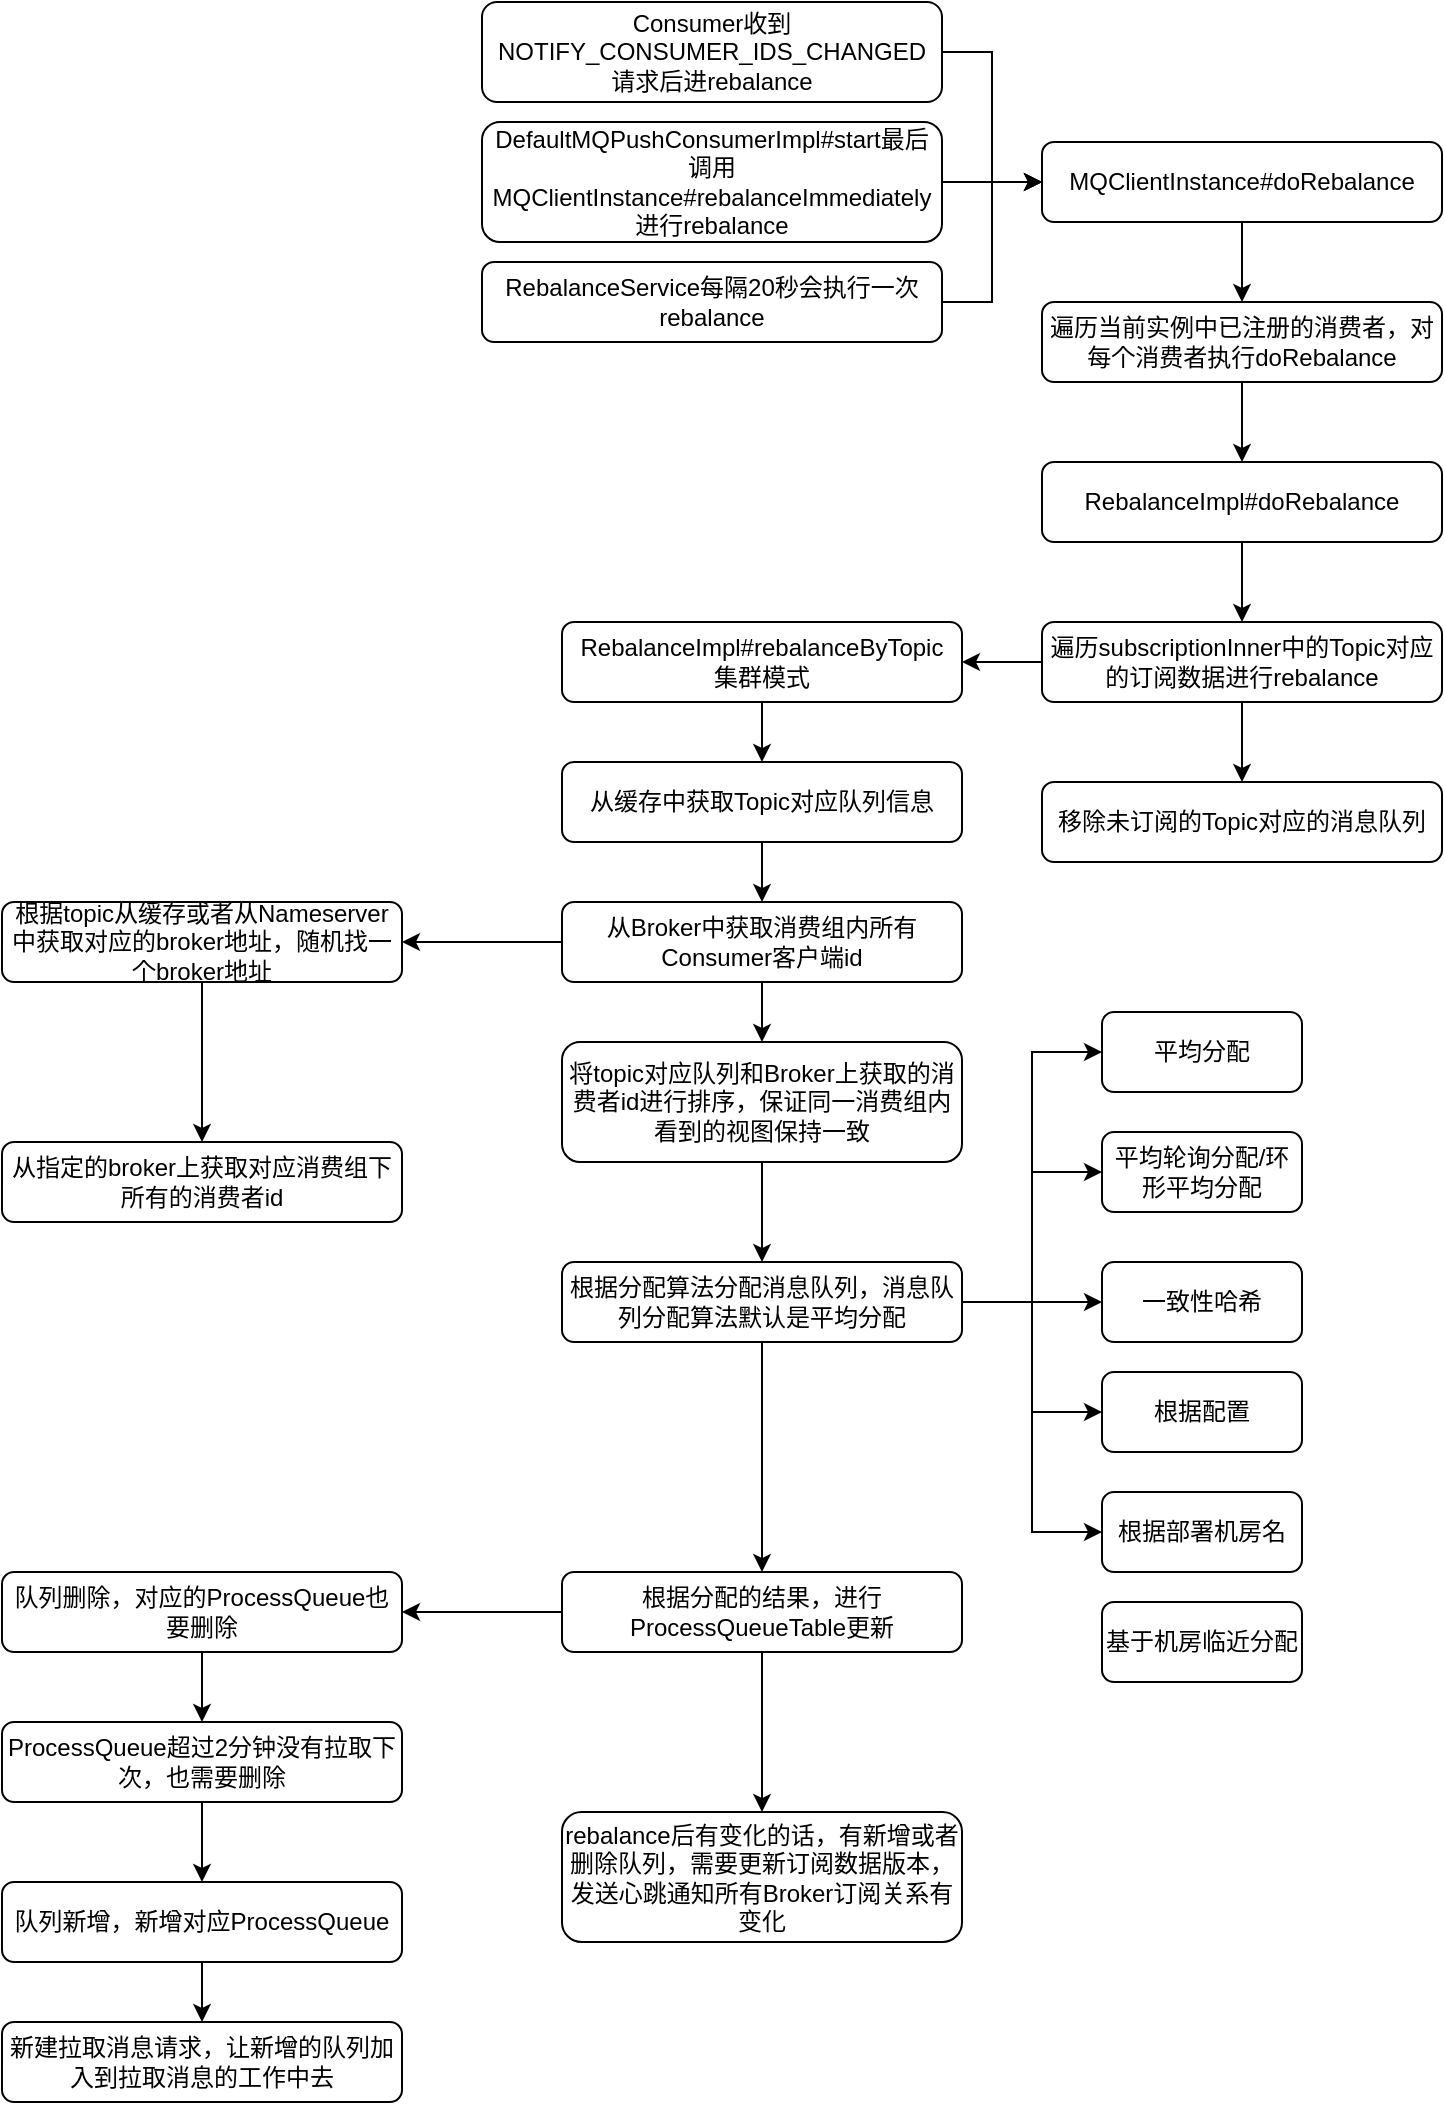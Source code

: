 <mxfile version="12.9.9" type="device"><diagram id="C5RBs43oDa-KdzZeNtuy" name="Page-1"><mxGraphModel dx="1679" dy="505" grid="1" gridSize="10" guides="1" tooltips="1" connect="1" arrows="1" fold="1" page="1" pageScale="1" pageWidth="827" pageHeight="1169" math="0" shadow="0"><root><mxCell id="WIyWlLk6GJQsqaUBKTNV-0"/><mxCell id="WIyWlLk6GJQsqaUBKTNV-1" parent="WIyWlLk6GJQsqaUBKTNV-0"/><mxCell id="kP-ccl8qXI2s-ekmCmYE-8" value="" style="edgeStyle=orthogonalEdgeStyle;rounded=0;orthogonalLoop=1;jettySize=auto;html=1;" parent="WIyWlLk6GJQsqaUBKTNV-1" source="WIyWlLk6GJQsqaUBKTNV-3" target="kP-ccl8qXI2s-ekmCmYE-7" edge="1"><mxGeometry relative="1" as="geometry"/></mxCell><mxCell id="WIyWlLk6GJQsqaUBKTNV-3" value="MQClientInstance#doRebalance" style="rounded=1;whiteSpace=wrap;html=1;fontSize=12;glass=0;strokeWidth=1;shadow=0;" parent="WIyWlLk6GJQsqaUBKTNV-1" vertex="1"><mxGeometry x="300" y="80" width="200" height="40" as="geometry"/></mxCell><mxCell id="kP-ccl8qXI2s-ekmCmYE-10" value="" style="edgeStyle=orthogonalEdgeStyle;rounded=0;orthogonalLoop=1;jettySize=auto;html=1;" parent="WIyWlLk6GJQsqaUBKTNV-1" source="kP-ccl8qXI2s-ekmCmYE-7" target="kP-ccl8qXI2s-ekmCmYE-9" edge="1"><mxGeometry relative="1" as="geometry"/></mxCell><mxCell id="kP-ccl8qXI2s-ekmCmYE-7" value="遍历当前实例中已注册的消费者，对每个消费者执行doRebalance" style="rounded=1;whiteSpace=wrap;html=1;fontSize=12;glass=0;strokeWidth=1;shadow=0;" parent="WIyWlLk6GJQsqaUBKTNV-1" vertex="1"><mxGeometry x="300" y="160" width="200" height="40" as="geometry"/></mxCell><mxCell id="kP-ccl8qXI2s-ekmCmYE-12" value="" style="edgeStyle=orthogonalEdgeStyle;rounded=0;orthogonalLoop=1;jettySize=auto;html=1;" parent="WIyWlLk6GJQsqaUBKTNV-1" source="kP-ccl8qXI2s-ekmCmYE-9" target="kP-ccl8qXI2s-ekmCmYE-11" edge="1"><mxGeometry relative="1" as="geometry"/></mxCell><mxCell id="kP-ccl8qXI2s-ekmCmYE-9" value="RebalanceImpl#doRebalance" style="rounded=1;whiteSpace=wrap;html=1;fontSize=12;glass=0;strokeWidth=1;shadow=0;" parent="WIyWlLk6GJQsqaUBKTNV-1" vertex="1"><mxGeometry x="300" y="240" width="200" height="40" as="geometry"/></mxCell><mxCell id="kP-ccl8qXI2s-ekmCmYE-14" value="" style="edgeStyle=orthogonalEdgeStyle;rounded=0;orthogonalLoop=1;jettySize=auto;html=1;" parent="WIyWlLk6GJQsqaUBKTNV-1" source="kP-ccl8qXI2s-ekmCmYE-11" target="kP-ccl8qXI2s-ekmCmYE-13" edge="1"><mxGeometry relative="1" as="geometry"/></mxCell><mxCell id="947GnWadryJJVvFJv2xg-1" value="" style="edgeStyle=orthogonalEdgeStyle;rounded=0;orthogonalLoop=1;jettySize=auto;html=1;" edge="1" parent="WIyWlLk6GJQsqaUBKTNV-1" source="kP-ccl8qXI2s-ekmCmYE-11" target="947GnWadryJJVvFJv2xg-0"><mxGeometry relative="1" as="geometry"/></mxCell><mxCell id="kP-ccl8qXI2s-ekmCmYE-11" value="遍历subscriptionInner中的Topic对应的订阅数据进行rebalance" style="rounded=1;whiteSpace=wrap;html=1;fontSize=12;glass=0;strokeWidth=1;shadow=0;" parent="WIyWlLk6GJQsqaUBKTNV-1" vertex="1"><mxGeometry x="300" y="320" width="200" height="40" as="geometry"/></mxCell><mxCell id="947GnWadryJJVvFJv2xg-0" value="移除未订阅的Topic对应的消息队列" style="rounded=1;whiteSpace=wrap;html=1;fontSize=12;glass=0;strokeWidth=1;shadow=0;" vertex="1" parent="WIyWlLk6GJQsqaUBKTNV-1"><mxGeometry x="300" y="400" width="200" height="40" as="geometry"/></mxCell><mxCell id="kP-ccl8qXI2s-ekmCmYE-16" value="" style="edgeStyle=orthogonalEdgeStyle;rounded=0;orthogonalLoop=1;jettySize=auto;html=1;" parent="WIyWlLk6GJQsqaUBKTNV-1" source="kP-ccl8qXI2s-ekmCmYE-13" target="kP-ccl8qXI2s-ekmCmYE-15" edge="1"><mxGeometry relative="1" as="geometry"/></mxCell><mxCell id="kP-ccl8qXI2s-ekmCmYE-13" value="RebalanceImpl#rebalanceByTopic&lt;br&gt;集群模式" style="rounded=1;whiteSpace=wrap;html=1;fontSize=12;glass=0;strokeWidth=1;shadow=0;" parent="WIyWlLk6GJQsqaUBKTNV-1" vertex="1"><mxGeometry x="60" y="320" width="200" height="40" as="geometry"/></mxCell><mxCell id="kP-ccl8qXI2s-ekmCmYE-18" value="" style="edgeStyle=orthogonalEdgeStyle;rounded=0;orthogonalLoop=1;jettySize=auto;html=1;" parent="WIyWlLk6GJQsqaUBKTNV-1" source="kP-ccl8qXI2s-ekmCmYE-15" target="kP-ccl8qXI2s-ekmCmYE-17" edge="1"><mxGeometry relative="1" as="geometry"/></mxCell><mxCell id="kP-ccl8qXI2s-ekmCmYE-15" value="从缓存中获取Topic对应队列信息" style="rounded=1;whiteSpace=wrap;html=1;fontSize=12;glass=0;strokeWidth=1;shadow=0;" parent="WIyWlLk6GJQsqaUBKTNV-1" vertex="1"><mxGeometry x="60" y="390" width="200" height="40" as="geometry"/></mxCell><mxCell id="kP-ccl8qXI2s-ekmCmYE-20" value="" style="edgeStyle=orthogonalEdgeStyle;rounded=0;orthogonalLoop=1;jettySize=auto;html=1;" parent="WIyWlLk6GJQsqaUBKTNV-1" source="kP-ccl8qXI2s-ekmCmYE-17" target="kP-ccl8qXI2s-ekmCmYE-19" edge="1"><mxGeometry relative="1" as="geometry"/></mxCell><mxCell id="kP-ccl8qXI2s-ekmCmYE-22" value="" style="edgeStyle=orthogonalEdgeStyle;rounded=0;orthogonalLoop=1;jettySize=auto;html=1;" parent="WIyWlLk6GJQsqaUBKTNV-1" source="kP-ccl8qXI2s-ekmCmYE-17" target="kP-ccl8qXI2s-ekmCmYE-21" edge="1"><mxGeometry relative="1" as="geometry"/></mxCell><mxCell id="kP-ccl8qXI2s-ekmCmYE-17" value="从Broker中获取消费组内所有Consumer客户端id" style="rounded=1;whiteSpace=wrap;html=1;fontSize=12;glass=0;strokeWidth=1;shadow=0;" parent="WIyWlLk6GJQsqaUBKTNV-1" vertex="1"><mxGeometry x="60" y="460" width="200" height="40" as="geometry"/></mxCell><mxCell id="kP-ccl8qXI2s-ekmCmYE-24" value="" style="edgeStyle=orthogonalEdgeStyle;rounded=0;orthogonalLoop=1;jettySize=auto;html=1;" parent="WIyWlLk6GJQsqaUBKTNV-1" source="kP-ccl8qXI2s-ekmCmYE-21" target="kP-ccl8qXI2s-ekmCmYE-23" edge="1"><mxGeometry relative="1" as="geometry"/></mxCell><mxCell id="kP-ccl8qXI2s-ekmCmYE-21" value="将topic对应队列和Broker上获取的消费者id进行排序，保证同一消费组内看到的视图保持一致" style="rounded=1;whiteSpace=wrap;html=1;fontSize=12;glass=0;strokeWidth=1;shadow=0;" parent="WIyWlLk6GJQsqaUBKTNV-1" vertex="1"><mxGeometry x="60" y="530" width="200" height="60" as="geometry"/></mxCell><mxCell id="kP-ccl8qXI2s-ekmCmYE-33" style="edgeStyle=orthogonalEdgeStyle;rounded=0;orthogonalLoop=1;jettySize=auto;html=1;entryX=0;entryY=0.5;entryDx=0;entryDy=0;" parent="WIyWlLk6GJQsqaUBKTNV-1" source="kP-ccl8qXI2s-ekmCmYE-23" target="kP-ccl8qXI2s-ekmCmYE-27" edge="1"><mxGeometry relative="1" as="geometry"/></mxCell><mxCell id="kP-ccl8qXI2s-ekmCmYE-34" style="edgeStyle=orthogonalEdgeStyle;rounded=0;orthogonalLoop=1;jettySize=auto;html=1;entryX=0;entryY=0.5;entryDx=0;entryDy=0;" parent="WIyWlLk6GJQsqaUBKTNV-1" source="kP-ccl8qXI2s-ekmCmYE-23" target="kP-ccl8qXI2s-ekmCmYE-29" edge="1"><mxGeometry relative="1" as="geometry"/></mxCell><mxCell id="kP-ccl8qXI2s-ekmCmYE-35" style="edgeStyle=orthogonalEdgeStyle;rounded=0;orthogonalLoop=1;jettySize=auto;html=1;entryX=0;entryY=0.5;entryDx=0;entryDy=0;" parent="WIyWlLk6GJQsqaUBKTNV-1" source="kP-ccl8qXI2s-ekmCmYE-23" target="kP-ccl8qXI2s-ekmCmYE-30" edge="1"><mxGeometry relative="1" as="geometry"/></mxCell><mxCell id="kP-ccl8qXI2s-ekmCmYE-36" style="edgeStyle=orthogonalEdgeStyle;rounded=0;orthogonalLoop=1;jettySize=auto;html=1;entryX=0;entryY=0.5;entryDx=0;entryDy=0;" parent="WIyWlLk6GJQsqaUBKTNV-1" source="kP-ccl8qXI2s-ekmCmYE-23" target="kP-ccl8qXI2s-ekmCmYE-31" edge="1"><mxGeometry relative="1" as="geometry"/></mxCell><mxCell id="kP-ccl8qXI2s-ekmCmYE-37" style="edgeStyle=orthogonalEdgeStyle;rounded=0;orthogonalLoop=1;jettySize=auto;html=1;entryX=0;entryY=0.5;entryDx=0;entryDy=0;" parent="WIyWlLk6GJQsqaUBKTNV-1" source="kP-ccl8qXI2s-ekmCmYE-23" target="kP-ccl8qXI2s-ekmCmYE-32" edge="1"><mxGeometry relative="1" as="geometry"/></mxCell><mxCell id="kP-ccl8qXI2s-ekmCmYE-39" value="" style="edgeStyle=orthogonalEdgeStyle;rounded=0;orthogonalLoop=1;jettySize=auto;html=1;" parent="WIyWlLk6GJQsqaUBKTNV-1" source="kP-ccl8qXI2s-ekmCmYE-23" target="kP-ccl8qXI2s-ekmCmYE-38" edge="1"><mxGeometry relative="1" as="geometry"/></mxCell><mxCell id="kP-ccl8qXI2s-ekmCmYE-23" value="根据分配算法分配消息队列，消息队列分配算法默认是平均分配" style="rounded=1;whiteSpace=wrap;html=1;fontSize=12;glass=0;strokeWidth=1;shadow=0;" parent="WIyWlLk6GJQsqaUBKTNV-1" vertex="1"><mxGeometry x="60" y="640" width="200" height="40" as="geometry"/></mxCell><mxCell id="kP-ccl8qXI2s-ekmCmYE-41" value="" style="edgeStyle=orthogonalEdgeStyle;rounded=0;orthogonalLoop=1;jettySize=auto;html=1;" parent="WIyWlLk6GJQsqaUBKTNV-1" source="kP-ccl8qXI2s-ekmCmYE-38" target="kP-ccl8qXI2s-ekmCmYE-40" edge="1"><mxGeometry relative="1" as="geometry"/></mxCell><mxCell id="947GnWadryJJVvFJv2xg-5" value="" style="edgeStyle=orthogonalEdgeStyle;rounded=0;orthogonalLoop=1;jettySize=auto;html=1;" edge="1" parent="WIyWlLk6GJQsqaUBKTNV-1" source="kP-ccl8qXI2s-ekmCmYE-38" target="947GnWadryJJVvFJv2xg-4"><mxGeometry relative="1" as="geometry"/></mxCell><mxCell id="kP-ccl8qXI2s-ekmCmYE-38" value="根据分配的结果，进行ProcessQueueTable更新" style="rounded=1;whiteSpace=wrap;html=1;fontSize=12;glass=0;strokeWidth=1;shadow=0;" parent="WIyWlLk6GJQsqaUBKTNV-1" vertex="1"><mxGeometry x="60" y="795" width="200" height="40" as="geometry"/></mxCell><mxCell id="947GnWadryJJVvFJv2xg-7" value="" style="edgeStyle=orthogonalEdgeStyle;rounded=0;orthogonalLoop=1;jettySize=auto;html=1;" edge="1" parent="WIyWlLk6GJQsqaUBKTNV-1" source="947GnWadryJJVvFJv2xg-4" target="947GnWadryJJVvFJv2xg-6"><mxGeometry relative="1" as="geometry"/></mxCell><mxCell id="947GnWadryJJVvFJv2xg-4" value="队列删除，对应的ProcessQueue也要删除" style="rounded=1;whiteSpace=wrap;html=1;fontSize=12;glass=0;strokeWidth=1;shadow=0;" vertex="1" parent="WIyWlLk6GJQsqaUBKTNV-1"><mxGeometry x="-220" y="795" width="200" height="40" as="geometry"/></mxCell><mxCell id="947GnWadryJJVvFJv2xg-10" value="" style="edgeStyle=orthogonalEdgeStyle;rounded=0;orthogonalLoop=1;jettySize=auto;html=1;" edge="1" parent="WIyWlLk6GJQsqaUBKTNV-1" source="947GnWadryJJVvFJv2xg-6" target="947GnWadryJJVvFJv2xg-9"><mxGeometry relative="1" as="geometry"/></mxCell><mxCell id="947GnWadryJJVvFJv2xg-6" value="ProcessQueue超过2分钟没有拉取下次，也需要删除" style="rounded=1;whiteSpace=wrap;html=1;fontSize=12;glass=0;strokeWidth=1;shadow=0;" vertex="1" parent="WIyWlLk6GJQsqaUBKTNV-1"><mxGeometry x="-220" y="870" width="200" height="40" as="geometry"/></mxCell><mxCell id="947GnWadryJJVvFJv2xg-12" value="" style="edgeStyle=orthogonalEdgeStyle;rounded=0;orthogonalLoop=1;jettySize=auto;html=1;" edge="1" parent="WIyWlLk6GJQsqaUBKTNV-1" source="947GnWadryJJVvFJv2xg-9" target="947GnWadryJJVvFJv2xg-11"><mxGeometry relative="1" as="geometry"/></mxCell><mxCell id="947GnWadryJJVvFJv2xg-9" value="队列新增，新增对应ProcessQueue" style="rounded=1;whiteSpace=wrap;html=1;fontSize=12;glass=0;strokeWidth=1;shadow=0;" vertex="1" parent="WIyWlLk6GJQsqaUBKTNV-1"><mxGeometry x="-220" y="950" width="200" height="40" as="geometry"/></mxCell><mxCell id="947GnWadryJJVvFJv2xg-11" value="新建拉取消息请求，让新增的队列加入到拉取消息的工作中去" style="rounded=1;whiteSpace=wrap;html=1;fontSize=12;glass=0;strokeWidth=1;shadow=0;" vertex="1" parent="WIyWlLk6GJQsqaUBKTNV-1"><mxGeometry x="-220" y="1020" width="200" height="40" as="geometry"/></mxCell><mxCell id="kP-ccl8qXI2s-ekmCmYE-40" value="rebalance后有变化的话，有新增或者删除队列，需要更新订阅数据版本，发送心跳通知所有Broker订阅关系有变化" style="rounded=1;whiteSpace=wrap;html=1;fontSize=12;glass=0;strokeWidth=1;shadow=0;" parent="WIyWlLk6GJQsqaUBKTNV-1" vertex="1"><mxGeometry x="60" y="915" width="200" height="65" as="geometry"/></mxCell><mxCell id="kP-ccl8qXI2s-ekmCmYE-27" value="平均分配" style="rounded=1;whiteSpace=wrap;html=1;fontSize=12;glass=0;strokeWidth=1;shadow=0;" parent="WIyWlLk6GJQsqaUBKTNV-1" vertex="1"><mxGeometry x="330" y="515" width="100" height="40" as="geometry"/></mxCell><mxCell id="947GnWadryJJVvFJv2xg-3" value="" style="edgeStyle=orthogonalEdgeStyle;rounded=0;orthogonalLoop=1;jettySize=auto;html=1;" edge="1" parent="WIyWlLk6GJQsqaUBKTNV-1" source="kP-ccl8qXI2s-ekmCmYE-19" target="947GnWadryJJVvFJv2xg-2"><mxGeometry relative="1" as="geometry"/></mxCell><mxCell id="kP-ccl8qXI2s-ekmCmYE-19" value="根据topic从缓存或者从Nameserver中获取对应的broker地址，随机找一个broker地址" style="rounded=1;whiteSpace=wrap;html=1;fontSize=12;glass=0;strokeWidth=1;shadow=0;" parent="WIyWlLk6GJQsqaUBKTNV-1" vertex="1"><mxGeometry x="-220" y="460" width="200" height="40" as="geometry"/></mxCell><mxCell id="947GnWadryJJVvFJv2xg-2" value="从指定的broker上获取对应消费组下所有的消费者id" style="rounded=1;whiteSpace=wrap;html=1;fontSize=12;glass=0;strokeWidth=1;shadow=0;" vertex="1" parent="WIyWlLk6GJQsqaUBKTNV-1"><mxGeometry x="-220" y="580" width="200" height="40" as="geometry"/></mxCell><mxCell id="kP-ccl8qXI2s-ekmCmYE-5" style="edgeStyle=orthogonalEdgeStyle;rounded=0;orthogonalLoop=1;jettySize=auto;html=1;" parent="WIyWlLk6GJQsqaUBKTNV-1" source="kP-ccl8qXI2s-ekmCmYE-0" edge="1"><mxGeometry relative="1" as="geometry"><mxPoint x="300" y="100" as="targetPoint"/></mxGeometry></mxCell><mxCell id="kP-ccl8qXI2s-ekmCmYE-0" value="DefaultMQPushConsumerImpl#start最后调用&lt;br&gt;MQClientInstance#rebalanceImmediately&lt;br&gt;进行rebalance" style="rounded=1;whiteSpace=wrap;html=1;fontSize=12;glass=0;strokeWidth=1;shadow=0;" parent="WIyWlLk6GJQsqaUBKTNV-1" vertex="1"><mxGeometry x="20" y="70" width="230" height="60" as="geometry"/></mxCell><mxCell id="kP-ccl8qXI2s-ekmCmYE-6" style="edgeStyle=orthogonalEdgeStyle;rounded=0;orthogonalLoop=1;jettySize=auto;html=1;entryX=0;entryY=0.5;entryDx=0;entryDy=0;" parent="WIyWlLk6GJQsqaUBKTNV-1" source="kP-ccl8qXI2s-ekmCmYE-1" target="WIyWlLk6GJQsqaUBKTNV-3" edge="1"><mxGeometry relative="1" as="geometry"/></mxCell><mxCell id="kP-ccl8qXI2s-ekmCmYE-1" value="RebalanceService每隔20秒会执行一次rebalance" style="rounded=1;whiteSpace=wrap;html=1;fontSize=12;glass=0;strokeWidth=1;shadow=0;" parent="WIyWlLk6GJQsqaUBKTNV-1" vertex="1"><mxGeometry x="20" y="140" width="230" height="40" as="geometry"/></mxCell><mxCell id="kP-ccl8qXI2s-ekmCmYE-4" style="edgeStyle=orthogonalEdgeStyle;rounded=0;orthogonalLoop=1;jettySize=auto;html=1;entryX=0;entryY=0.5;entryDx=0;entryDy=0;" parent="WIyWlLk6GJQsqaUBKTNV-1" source="kP-ccl8qXI2s-ekmCmYE-2" target="WIyWlLk6GJQsqaUBKTNV-3" edge="1"><mxGeometry relative="1" as="geometry"/></mxCell><mxCell id="kP-ccl8qXI2s-ekmCmYE-2" value="Consumer收到&lt;br&gt;NOTIFY_CONSUMER_IDS_CHANGED&lt;br&gt;请求后进rebalance" style="rounded=1;whiteSpace=wrap;html=1;fontSize=12;glass=0;strokeWidth=1;shadow=0;" parent="WIyWlLk6GJQsqaUBKTNV-1" vertex="1"><mxGeometry x="20" y="10" width="230" height="50" as="geometry"/></mxCell><mxCell id="kP-ccl8qXI2s-ekmCmYE-29" value="平均轮询分配/环形平均分配" style="rounded=1;whiteSpace=wrap;html=1;fontSize=12;glass=0;strokeWidth=1;shadow=0;" parent="WIyWlLk6GJQsqaUBKTNV-1" vertex="1"><mxGeometry x="330" y="575" width="100" height="40" as="geometry"/></mxCell><mxCell id="kP-ccl8qXI2s-ekmCmYE-30" value="一致性哈希" style="rounded=1;whiteSpace=wrap;html=1;fontSize=12;glass=0;strokeWidth=1;shadow=0;" parent="WIyWlLk6GJQsqaUBKTNV-1" vertex="1"><mxGeometry x="330" y="640" width="100" height="40" as="geometry"/></mxCell><mxCell id="kP-ccl8qXI2s-ekmCmYE-31" value="根据配置" style="rounded=1;whiteSpace=wrap;html=1;fontSize=12;glass=0;strokeWidth=1;shadow=0;" parent="WIyWlLk6GJQsqaUBKTNV-1" vertex="1"><mxGeometry x="330" y="695" width="100" height="40" as="geometry"/></mxCell><mxCell id="kP-ccl8qXI2s-ekmCmYE-32" value="根据部署机房名" style="rounded=1;whiteSpace=wrap;html=1;fontSize=12;glass=0;strokeWidth=1;shadow=0;" parent="WIyWlLk6GJQsqaUBKTNV-1" vertex="1"><mxGeometry x="330" y="755" width="100" height="40" as="geometry"/></mxCell><mxCell id="947GnWadryJJVvFJv2xg-8" style="edgeStyle=orthogonalEdgeStyle;rounded=0;orthogonalLoop=1;jettySize=auto;html=1;exitX=0.5;exitY=1;exitDx=0;exitDy=0;" edge="1" parent="WIyWlLk6GJQsqaUBKTNV-1" source="947GnWadryJJVvFJv2xg-6" target="947GnWadryJJVvFJv2xg-6"><mxGeometry relative="1" as="geometry"/></mxCell><mxCell id="947GnWadryJJVvFJv2xg-13" value="基于机房临近分配" style="rounded=1;whiteSpace=wrap;html=1;fontSize=12;glass=0;strokeWidth=1;shadow=0;" vertex="1" parent="WIyWlLk6GJQsqaUBKTNV-1"><mxGeometry x="330" y="810" width="100" height="40" as="geometry"/></mxCell></root></mxGraphModel></diagram></mxfile>
